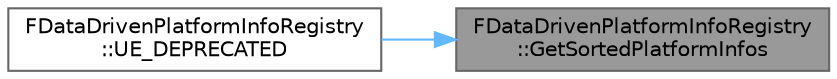 digraph "FDataDrivenPlatformInfoRegistry::GetSortedPlatformInfos"
{
 // INTERACTIVE_SVG=YES
 // LATEX_PDF_SIZE
  bgcolor="transparent";
  edge [fontname=Helvetica,fontsize=10,labelfontname=Helvetica,labelfontsize=10];
  node [fontname=Helvetica,fontsize=10,shape=box,height=0.2,width=0.4];
  rankdir="RL";
  Node1 [id="Node000001",label="FDataDrivenPlatformInfoRegistry\l::GetSortedPlatformInfos",height=0.2,width=0.4,color="gray40", fillcolor="grey60", style="filled", fontcolor="black",tooltip=" "];
  Node1 -> Node2 [id="edge1_Node000001_Node000002",dir="back",color="steelblue1",style="solid",tooltip=" "];
  Node2 [id="Node000002",label="FDataDrivenPlatformInfoRegistry\l::UE_DEPRECATED",height=0.2,width=0.4,color="grey40", fillcolor="white", style="filled",URL="$d8/d4e/structFDataDrivenPlatformInfoRegistry.html#a64dae595081226201b6af435e83f7b09",tooltip=" "];
}
